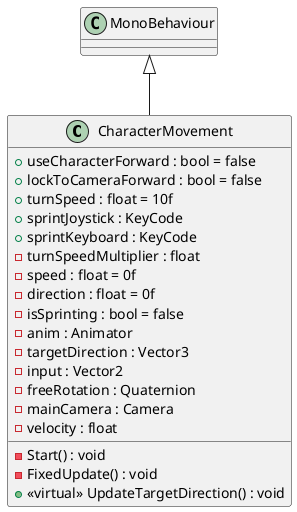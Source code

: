 @startuml
class CharacterMovement {
    + useCharacterForward : bool = false
    + lockToCameraForward : bool = false
    + turnSpeed : float = 10f
    + sprintJoystick : KeyCode
    + sprintKeyboard : KeyCode
    - turnSpeedMultiplier : float
    - speed : float = 0f
    - direction : float = 0f
    - isSprinting : bool = false
    - anim : Animator
    - targetDirection : Vector3
    - input : Vector2
    - freeRotation : Quaternion
    - mainCamera : Camera
    - velocity : float
    - Start() : void
    - FixedUpdate() : void
    + <<virtual>> UpdateTargetDirection() : void
}
MonoBehaviour <|-- CharacterMovement
@enduml
